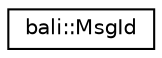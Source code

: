 digraph "Graphical Class Hierarchy"
{
  edge [fontname="Helvetica",fontsize="10",labelfontname="Helvetica",labelfontsize="10"];
  node [fontname="Helvetica",fontsize="10",shape=record];
  rankdir="LR";
  Node1 [label="bali::MsgId",height=0.2,width=0.4,color="black", fillcolor="white", style="filled",URL="$structbali_1_1_msg_id.html"];
}
